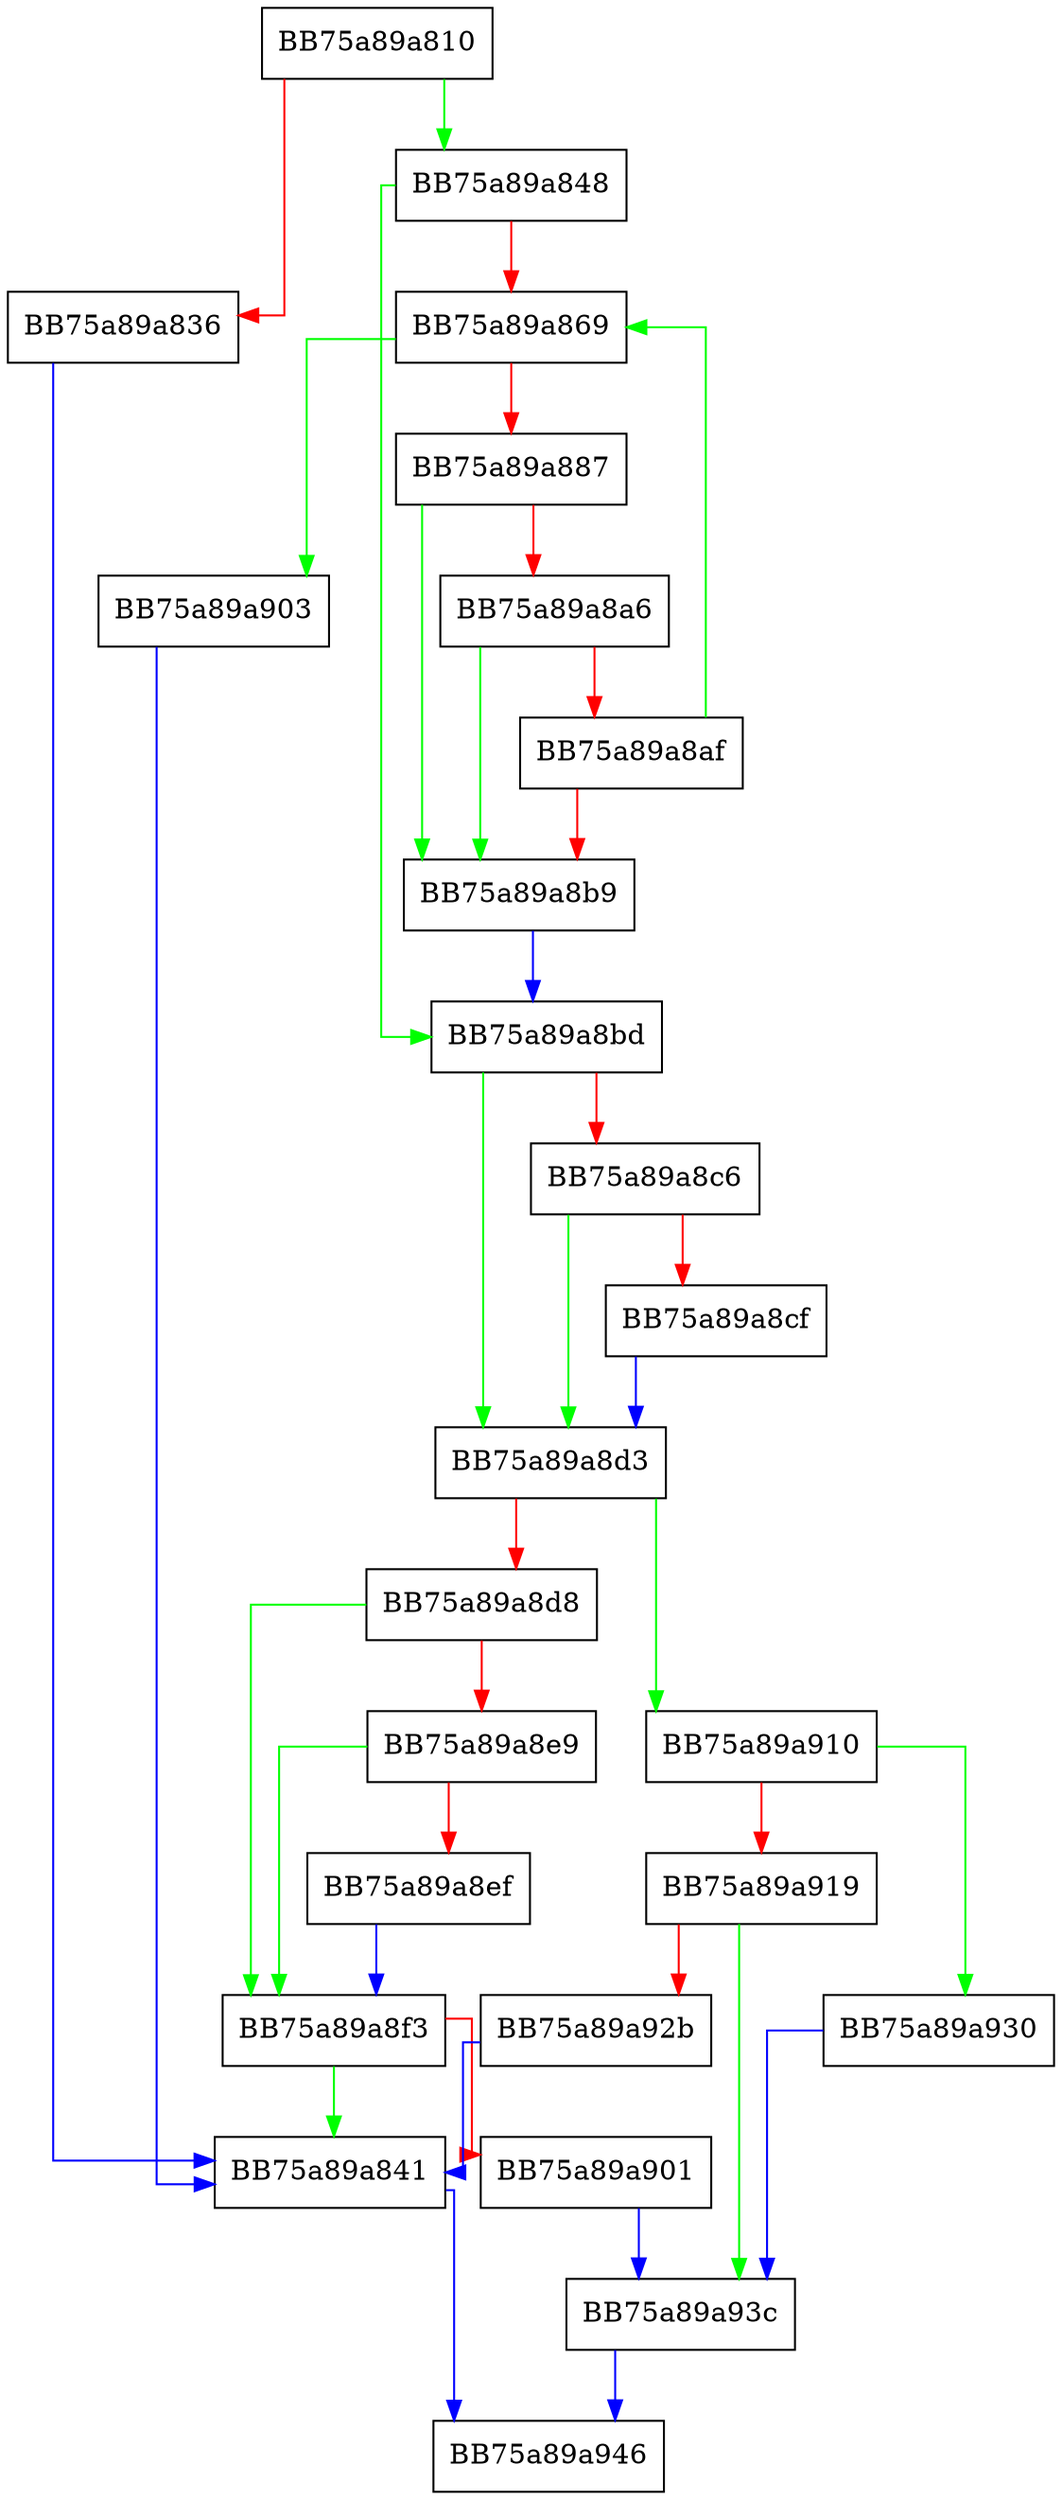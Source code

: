digraph unwind_long_set_repeat {
  node [shape="box"];
  graph [splines=ortho];
  BB75a89a810 -> BB75a89a848 [color="green"];
  BB75a89a810 -> BB75a89a836 [color="red"];
  BB75a89a836 -> BB75a89a841 [color="blue"];
  BB75a89a841 -> BB75a89a946 [color="blue"];
  BB75a89a848 -> BB75a89a8bd [color="green"];
  BB75a89a848 -> BB75a89a869 [color="red"];
  BB75a89a869 -> BB75a89a903 [color="green"];
  BB75a89a869 -> BB75a89a887 [color="red"];
  BB75a89a887 -> BB75a89a8b9 [color="green"];
  BB75a89a887 -> BB75a89a8a6 [color="red"];
  BB75a89a8a6 -> BB75a89a8b9 [color="green"];
  BB75a89a8a6 -> BB75a89a8af [color="red"];
  BB75a89a8af -> BB75a89a869 [color="green"];
  BB75a89a8af -> BB75a89a8b9 [color="red"];
  BB75a89a8b9 -> BB75a89a8bd [color="blue"];
  BB75a89a8bd -> BB75a89a8d3 [color="green"];
  BB75a89a8bd -> BB75a89a8c6 [color="red"];
  BB75a89a8c6 -> BB75a89a8d3 [color="green"];
  BB75a89a8c6 -> BB75a89a8cf [color="red"];
  BB75a89a8cf -> BB75a89a8d3 [color="blue"];
  BB75a89a8d3 -> BB75a89a910 [color="green"];
  BB75a89a8d3 -> BB75a89a8d8 [color="red"];
  BB75a89a8d8 -> BB75a89a8f3 [color="green"];
  BB75a89a8d8 -> BB75a89a8e9 [color="red"];
  BB75a89a8e9 -> BB75a89a8f3 [color="green"];
  BB75a89a8e9 -> BB75a89a8ef [color="red"];
  BB75a89a8ef -> BB75a89a8f3 [color="blue"];
  BB75a89a8f3 -> BB75a89a841 [color="green"];
  BB75a89a8f3 -> BB75a89a901 [color="red"];
  BB75a89a901 -> BB75a89a93c [color="blue"];
  BB75a89a903 -> BB75a89a841 [color="blue"];
  BB75a89a910 -> BB75a89a930 [color="green"];
  BB75a89a910 -> BB75a89a919 [color="red"];
  BB75a89a919 -> BB75a89a93c [color="green"];
  BB75a89a919 -> BB75a89a92b [color="red"];
  BB75a89a92b -> BB75a89a841 [color="blue"];
  BB75a89a930 -> BB75a89a93c [color="blue"];
  BB75a89a93c -> BB75a89a946 [color="blue"];
}
